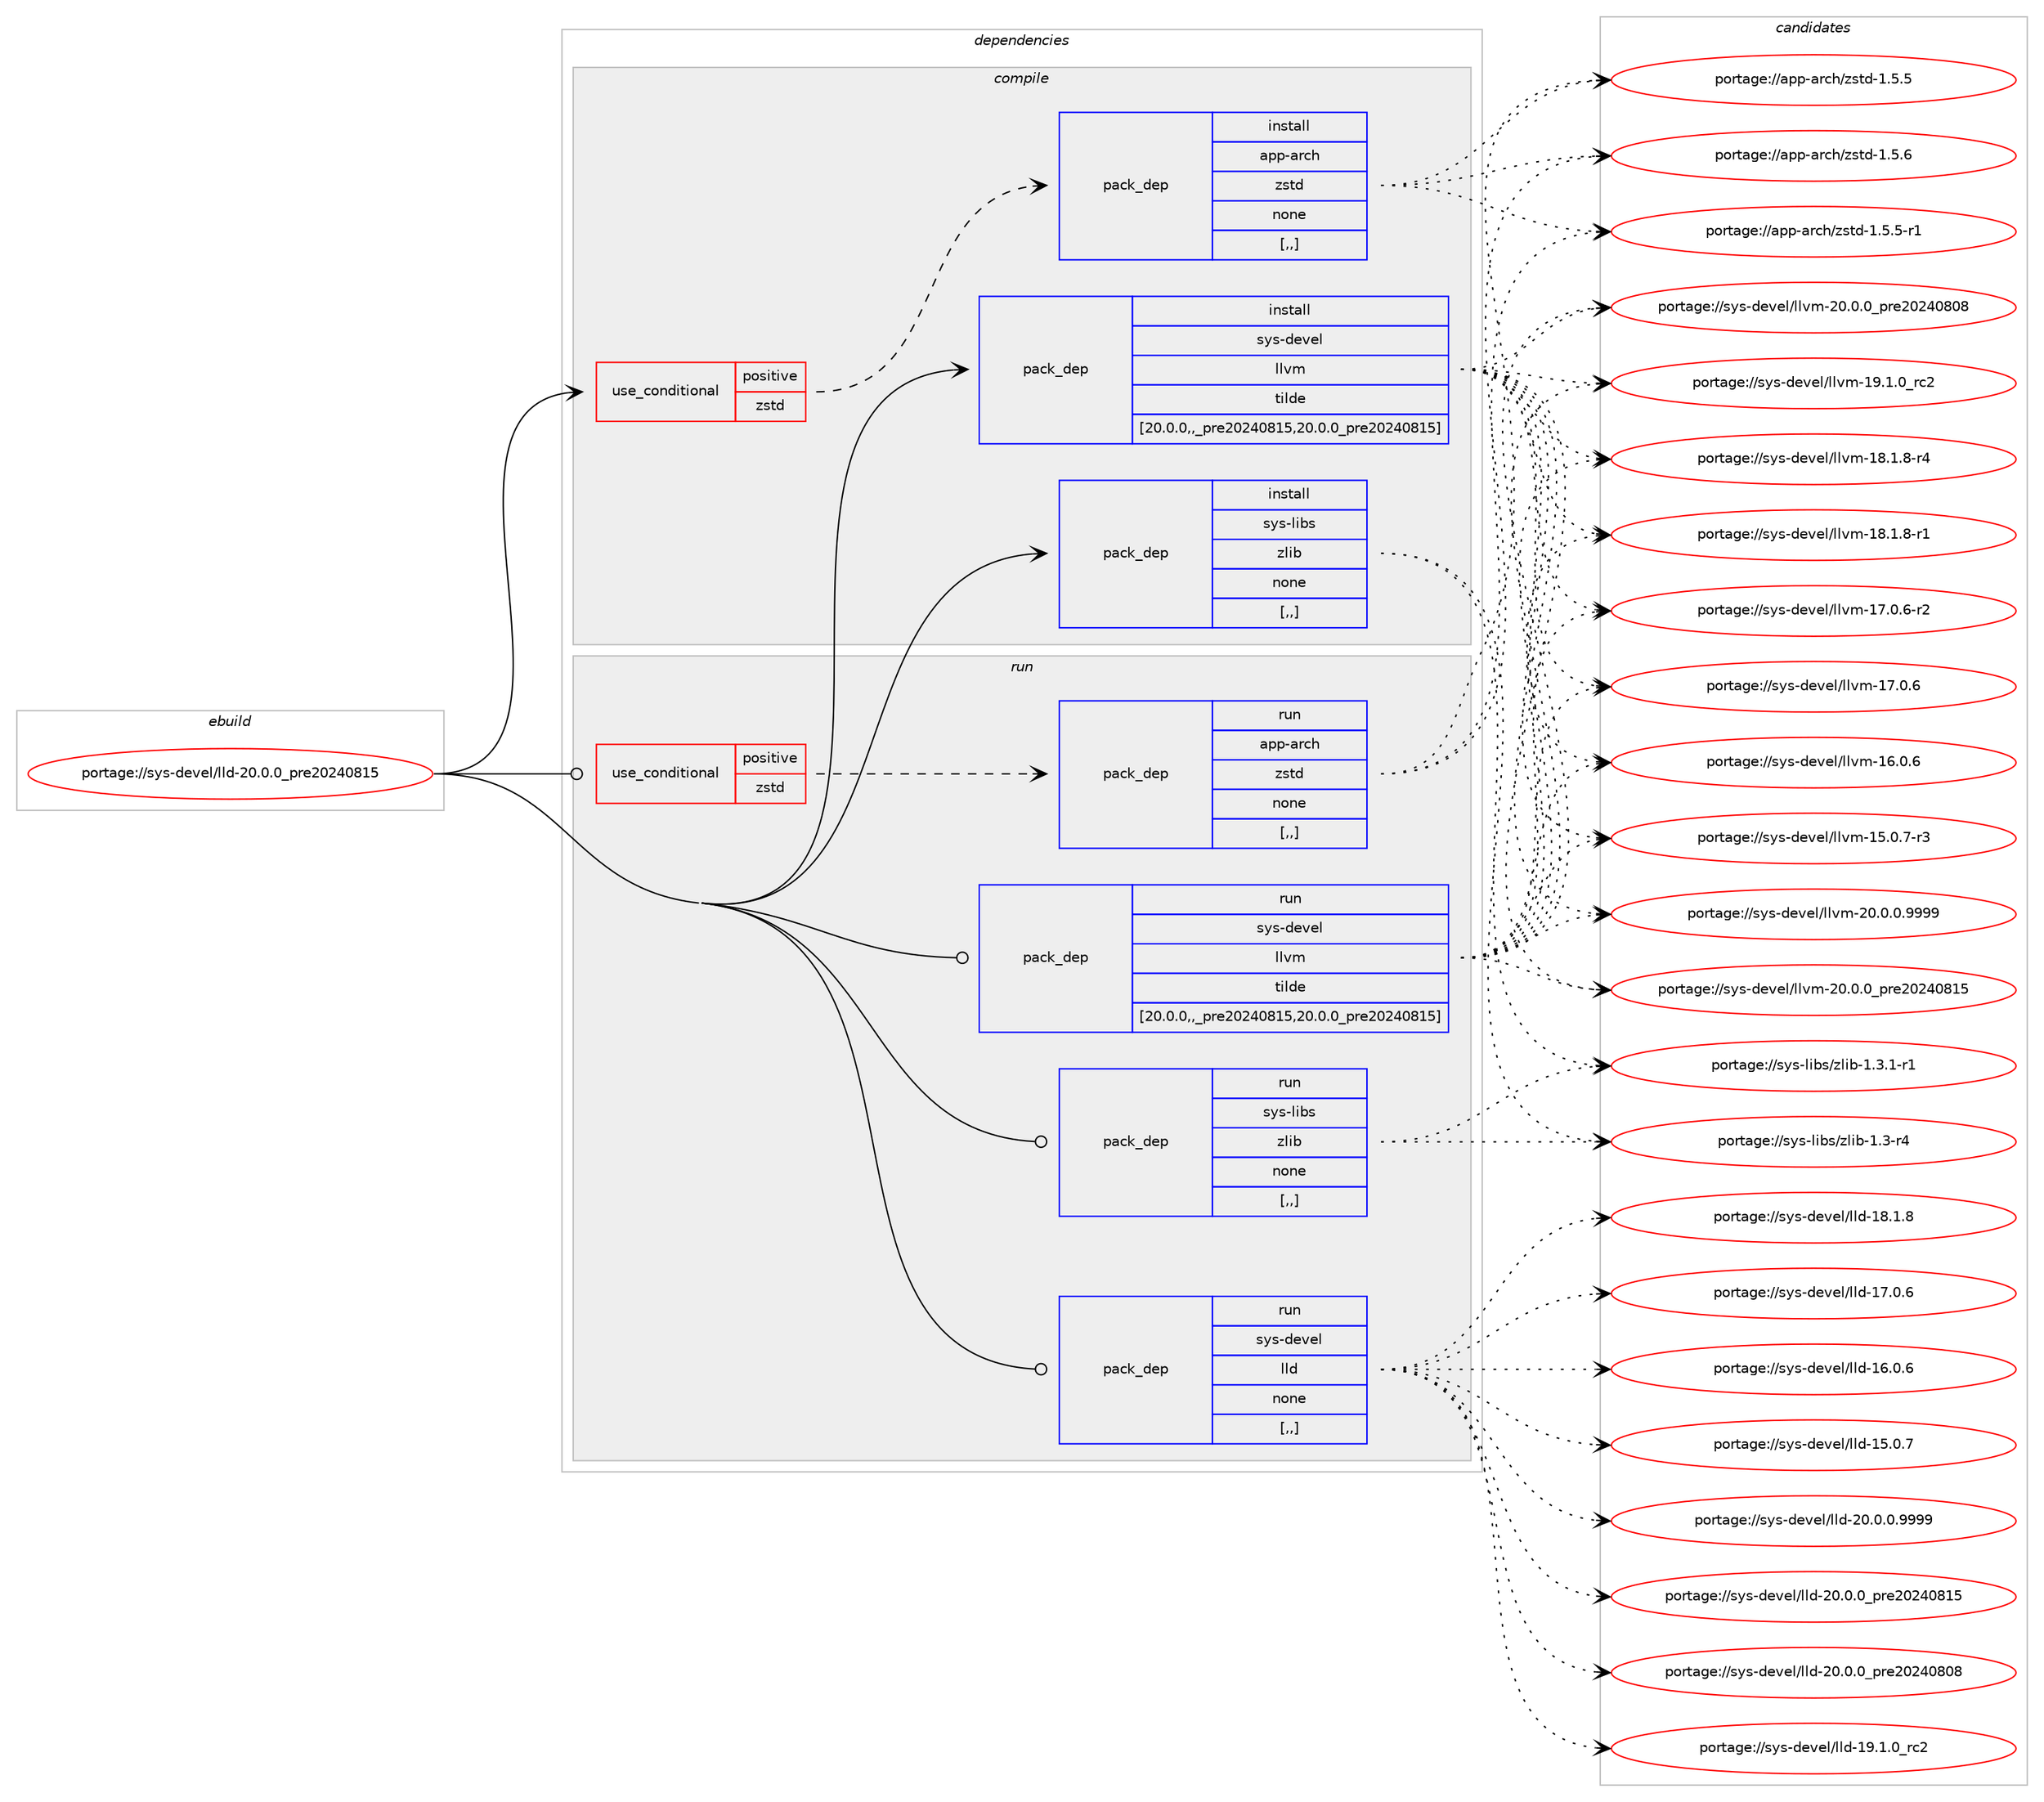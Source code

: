 digraph prolog {

# *************
# Graph options
# *************

newrank=true;
concentrate=true;
compound=true;
graph [rankdir=LR,fontname=Helvetica,fontsize=10,ranksep=1.5];#, ranksep=2.5, nodesep=0.2];
edge  [arrowhead=vee];
node  [fontname=Helvetica,fontsize=10];

# **********
# The ebuild
# **********

subgraph cluster_leftcol {
color=gray;
label=<<i>ebuild</i>>;
id [label="portage://sys-devel/lld-20.0.0_pre20240815", color=red, width=4, href="../sys-devel/lld-20.0.0_pre20240815.svg"];
}

# ****************
# The dependencies
# ****************

subgraph cluster_midcol {
color=gray;
label=<<i>dependencies</i>>;
subgraph cluster_compile {
fillcolor="#eeeeee";
style=filled;
label=<<i>compile</i>>;
subgraph cond512 {
dependency2096 [label=<<TABLE BORDER="0" CELLBORDER="1" CELLSPACING="0" CELLPADDING="4"><TR><TD ROWSPAN="3" CELLPADDING="10">use_conditional</TD></TR><TR><TD>positive</TD></TR><TR><TD>zstd</TD></TR></TABLE>>, shape=none, color=red];
subgraph pack1564 {
dependency2097 [label=<<TABLE BORDER="0" CELLBORDER="1" CELLSPACING="0" CELLPADDING="4" WIDTH="220"><TR><TD ROWSPAN="6" CELLPADDING="30">pack_dep</TD></TR><TR><TD WIDTH="110">install</TD></TR><TR><TD>app-arch</TD></TR><TR><TD>zstd</TD></TR><TR><TD>none</TD></TR><TR><TD>[,,]</TD></TR></TABLE>>, shape=none, color=blue];
}
dependency2096:e -> dependency2097:w [weight=20,style="dashed",arrowhead="vee"];
}
id:e -> dependency2096:w [weight=20,style="solid",arrowhead="vee"];
subgraph pack1565 {
dependency2098 [label=<<TABLE BORDER="0" CELLBORDER="1" CELLSPACING="0" CELLPADDING="4" WIDTH="220"><TR><TD ROWSPAN="6" CELLPADDING="30">pack_dep</TD></TR><TR><TD WIDTH="110">install</TD></TR><TR><TD>sys-devel</TD></TR><TR><TD>llvm</TD></TR><TR><TD>tilde</TD></TR><TR><TD>[20.0.0,,_pre20240815,20.0.0_pre20240815]</TD></TR></TABLE>>, shape=none, color=blue];
}
id:e -> dependency2098:w [weight=20,style="solid",arrowhead="vee"];
subgraph pack1566 {
dependency2099 [label=<<TABLE BORDER="0" CELLBORDER="1" CELLSPACING="0" CELLPADDING="4" WIDTH="220"><TR><TD ROWSPAN="6" CELLPADDING="30">pack_dep</TD></TR><TR><TD WIDTH="110">install</TD></TR><TR><TD>sys-libs</TD></TR><TR><TD>zlib</TD></TR><TR><TD>none</TD></TR><TR><TD>[,,]</TD></TR></TABLE>>, shape=none, color=blue];
}
id:e -> dependency2099:w [weight=20,style="solid",arrowhead="vee"];
}
subgraph cluster_compileandrun {
fillcolor="#eeeeee";
style=filled;
label=<<i>compile and run</i>>;
}
subgraph cluster_run {
fillcolor="#eeeeee";
style=filled;
label=<<i>run</i>>;
subgraph cond513 {
dependency2100 [label=<<TABLE BORDER="0" CELLBORDER="1" CELLSPACING="0" CELLPADDING="4"><TR><TD ROWSPAN="3" CELLPADDING="10">use_conditional</TD></TR><TR><TD>positive</TD></TR><TR><TD>zstd</TD></TR></TABLE>>, shape=none, color=red];
subgraph pack1567 {
dependency2101 [label=<<TABLE BORDER="0" CELLBORDER="1" CELLSPACING="0" CELLPADDING="4" WIDTH="220"><TR><TD ROWSPAN="6" CELLPADDING="30">pack_dep</TD></TR><TR><TD WIDTH="110">run</TD></TR><TR><TD>app-arch</TD></TR><TR><TD>zstd</TD></TR><TR><TD>none</TD></TR><TR><TD>[,,]</TD></TR></TABLE>>, shape=none, color=blue];
}
dependency2100:e -> dependency2101:w [weight=20,style="dashed",arrowhead="vee"];
}
id:e -> dependency2100:w [weight=20,style="solid",arrowhead="odot"];
subgraph pack1568 {
dependency2102 [label=<<TABLE BORDER="0" CELLBORDER="1" CELLSPACING="0" CELLPADDING="4" WIDTH="220"><TR><TD ROWSPAN="6" CELLPADDING="30">pack_dep</TD></TR><TR><TD WIDTH="110">run</TD></TR><TR><TD>sys-devel</TD></TR><TR><TD>llvm</TD></TR><TR><TD>tilde</TD></TR><TR><TD>[20.0.0,,_pre20240815,20.0.0_pre20240815]</TD></TR></TABLE>>, shape=none, color=blue];
}
id:e -> dependency2102:w [weight=20,style="solid",arrowhead="odot"];
subgraph pack1569 {
dependency2103 [label=<<TABLE BORDER="0" CELLBORDER="1" CELLSPACING="0" CELLPADDING="4" WIDTH="220"><TR><TD ROWSPAN="6" CELLPADDING="30">pack_dep</TD></TR><TR><TD WIDTH="110">run</TD></TR><TR><TD>sys-libs</TD></TR><TR><TD>zlib</TD></TR><TR><TD>none</TD></TR><TR><TD>[,,]</TD></TR></TABLE>>, shape=none, color=blue];
}
id:e -> dependency2103:w [weight=20,style="solid",arrowhead="odot"];
subgraph pack1570 {
dependency2104 [label=<<TABLE BORDER="0" CELLBORDER="1" CELLSPACING="0" CELLPADDING="4" WIDTH="220"><TR><TD ROWSPAN="6" CELLPADDING="30">pack_dep</TD></TR><TR><TD WIDTH="110">run</TD></TR><TR><TD>sys-devel</TD></TR><TR><TD>lld</TD></TR><TR><TD>none</TD></TR><TR><TD>[,,]</TD></TR></TABLE>>, shape=none, color=blue];
}
id:e -> dependency2104:w [weight=20,style="solid",arrowhead="odot"];
}
}

# **************
# The candidates
# **************

subgraph cluster_choices {
rank=same;
color=gray;
label=<<i>candidates</i>>;

subgraph choice1564 {
color=black;
nodesep=1;
choice9711211245971149910447122115116100454946534654 [label="portage://app-arch/zstd-1.5.6", color=red, width=4,href="../app-arch/zstd-1.5.6.svg"];
choice97112112459711499104471221151161004549465346534511449 [label="portage://app-arch/zstd-1.5.5-r1", color=red, width=4,href="../app-arch/zstd-1.5.5-r1.svg"];
choice9711211245971149910447122115116100454946534653 [label="portage://app-arch/zstd-1.5.5", color=red, width=4,href="../app-arch/zstd-1.5.5.svg"];
dependency2097:e -> choice9711211245971149910447122115116100454946534654:w [style=dotted,weight="100"];
dependency2097:e -> choice97112112459711499104471221151161004549465346534511449:w [style=dotted,weight="100"];
dependency2097:e -> choice9711211245971149910447122115116100454946534653:w [style=dotted,weight="100"];
}
subgraph choice1565 {
color=black;
nodesep=1;
choice1151211154510010111810110847108108118109455048464846484657575757 [label="portage://sys-devel/llvm-20.0.0.9999", color=red, width=4,href="../sys-devel/llvm-20.0.0.9999.svg"];
choice115121115451001011181011084710810811810945504846484648951121141015048505248564953 [label="portage://sys-devel/llvm-20.0.0_pre20240815", color=red, width=4,href="../sys-devel/llvm-20.0.0_pre20240815.svg"];
choice115121115451001011181011084710810811810945504846484648951121141015048505248564856 [label="portage://sys-devel/llvm-20.0.0_pre20240808", color=red, width=4,href="../sys-devel/llvm-20.0.0_pre20240808.svg"];
choice115121115451001011181011084710810811810945495746494648951149950 [label="portage://sys-devel/llvm-19.1.0_rc2", color=red, width=4,href="../sys-devel/llvm-19.1.0_rc2.svg"];
choice1151211154510010111810110847108108118109454956464946564511452 [label="portage://sys-devel/llvm-18.1.8-r4", color=red, width=4,href="../sys-devel/llvm-18.1.8-r4.svg"];
choice1151211154510010111810110847108108118109454956464946564511449 [label="portage://sys-devel/llvm-18.1.8-r1", color=red, width=4,href="../sys-devel/llvm-18.1.8-r1.svg"];
choice1151211154510010111810110847108108118109454955464846544511450 [label="portage://sys-devel/llvm-17.0.6-r2", color=red, width=4,href="../sys-devel/llvm-17.0.6-r2.svg"];
choice115121115451001011181011084710810811810945495546484654 [label="portage://sys-devel/llvm-17.0.6", color=red, width=4,href="../sys-devel/llvm-17.0.6.svg"];
choice115121115451001011181011084710810811810945495446484654 [label="portage://sys-devel/llvm-16.0.6", color=red, width=4,href="../sys-devel/llvm-16.0.6.svg"];
choice1151211154510010111810110847108108118109454953464846554511451 [label="portage://sys-devel/llvm-15.0.7-r3", color=red, width=4,href="../sys-devel/llvm-15.0.7-r3.svg"];
dependency2098:e -> choice1151211154510010111810110847108108118109455048464846484657575757:w [style=dotted,weight="100"];
dependency2098:e -> choice115121115451001011181011084710810811810945504846484648951121141015048505248564953:w [style=dotted,weight="100"];
dependency2098:e -> choice115121115451001011181011084710810811810945504846484648951121141015048505248564856:w [style=dotted,weight="100"];
dependency2098:e -> choice115121115451001011181011084710810811810945495746494648951149950:w [style=dotted,weight="100"];
dependency2098:e -> choice1151211154510010111810110847108108118109454956464946564511452:w [style=dotted,weight="100"];
dependency2098:e -> choice1151211154510010111810110847108108118109454956464946564511449:w [style=dotted,weight="100"];
dependency2098:e -> choice1151211154510010111810110847108108118109454955464846544511450:w [style=dotted,weight="100"];
dependency2098:e -> choice115121115451001011181011084710810811810945495546484654:w [style=dotted,weight="100"];
dependency2098:e -> choice115121115451001011181011084710810811810945495446484654:w [style=dotted,weight="100"];
dependency2098:e -> choice1151211154510010111810110847108108118109454953464846554511451:w [style=dotted,weight="100"];
}
subgraph choice1566 {
color=black;
nodesep=1;
choice115121115451081059811547122108105984549465146494511449 [label="portage://sys-libs/zlib-1.3.1-r1", color=red, width=4,href="../sys-libs/zlib-1.3.1-r1.svg"];
choice11512111545108105981154712210810598454946514511452 [label="portage://sys-libs/zlib-1.3-r4", color=red, width=4,href="../sys-libs/zlib-1.3-r4.svg"];
dependency2099:e -> choice115121115451081059811547122108105984549465146494511449:w [style=dotted,weight="100"];
dependency2099:e -> choice11512111545108105981154712210810598454946514511452:w [style=dotted,weight="100"];
}
subgraph choice1567 {
color=black;
nodesep=1;
choice9711211245971149910447122115116100454946534654 [label="portage://app-arch/zstd-1.5.6", color=red, width=4,href="../app-arch/zstd-1.5.6.svg"];
choice97112112459711499104471221151161004549465346534511449 [label="portage://app-arch/zstd-1.5.5-r1", color=red, width=4,href="../app-arch/zstd-1.5.5-r1.svg"];
choice9711211245971149910447122115116100454946534653 [label="portage://app-arch/zstd-1.5.5", color=red, width=4,href="../app-arch/zstd-1.5.5.svg"];
dependency2101:e -> choice9711211245971149910447122115116100454946534654:w [style=dotted,weight="100"];
dependency2101:e -> choice97112112459711499104471221151161004549465346534511449:w [style=dotted,weight="100"];
dependency2101:e -> choice9711211245971149910447122115116100454946534653:w [style=dotted,weight="100"];
}
subgraph choice1568 {
color=black;
nodesep=1;
choice1151211154510010111810110847108108118109455048464846484657575757 [label="portage://sys-devel/llvm-20.0.0.9999", color=red, width=4,href="../sys-devel/llvm-20.0.0.9999.svg"];
choice115121115451001011181011084710810811810945504846484648951121141015048505248564953 [label="portage://sys-devel/llvm-20.0.0_pre20240815", color=red, width=4,href="../sys-devel/llvm-20.0.0_pre20240815.svg"];
choice115121115451001011181011084710810811810945504846484648951121141015048505248564856 [label="portage://sys-devel/llvm-20.0.0_pre20240808", color=red, width=4,href="../sys-devel/llvm-20.0.0_pre20240808.svg"];
choice115121115451001011181011084710810811810945495746494648951149950 [label="portage://sys-devel/llvm-19.1.0_rc2", color=red, width=4,href="../sys-devel/llvm-19.1.0_rc2.svg"];
choice1151211154510010111810110847108108118109454956464946564511452 [label="portage://sys-devel/llvm-18.1.8-r4", color=red, width=4,href="../sys-devel/llvm-18.1.8-r4.svg"];
choice1151211154510010111810110847108108118109454956464946564511449 [label="portage://sys-devel/llvm-18.1.8-r1", color=red, width=4,href="../sys-devel/llvm-18.1.8-r1.svg"];
choice1151211154510010111810110847108108118109454955464846544511450 [label="portage://sys-devel/llvm-17.0.6-r2", color=red, width=4,href="../sys-devel/llvm-17.0.6-r2.svg"];
choice115121115451001011181011084710810811810945495546484654 [label="portage://sys-devel/llvm-17.0.6", color=red, width=4,href="../sys-devel/llvm-17.0.6.svg"];
choice115121115451001011181011084710810811810945495446484654 [label="portage://sys-devel/llvm-16.0.6", color=red, width=4,href="../sys-devel/llvm-16.0.6.svg"];
choice1151211154510010111810110847108108118109454953464846554511451 [label="portage://sys-devel/llvm-15.0.7-r3", color=red, width=4,href="../sys-devel/llvm-15.0.7-r3.svg"];
dependency2102:e -> choice1151211154510010111810110847108108118109455048464846484657575757:w [style=dotted,weight="100"];
dependency2102:e -> choice115121115451001011181011084710810811810945504846484648951121141015048505248564953:w [style=dotted,weight="100"];
dependency2102:e -> choice115121115451001011181011084710810811810945504846484648951121141015048505248564856:w [style=dotted,weight="100"];
dependency2102:e -> choice115121115451001011181011084710810811810945495746494648951149950:w [style=dotted,weight="100"];
dependency2102:e -> choice1151211154510010111810110847108108118109454956464946564511452:w [style=dotted,weight="100"];
dependency2102:e -> choice1151211154510010111810110847108108118109454956464946564511449:w [style=dotted,weight="100"];
dependency2102:e -> choice1151211154510010111810110847108108118109454955464846544511450:w [style=dotted,weight="100"];
dependency2102:e -> choice115121115451001011181011084710810811810945495546484654:w [style=dotted,weight="100"];
dependency2102:e -> choice115121115451001011181011084710810811810945495446484654:w [style=dotted,weight="100"];
dependency2102:e -> choice1151211154510010111810110847108108118109454953464846554511451:w [style=dotted,weight="100"];
}
subgraph choice1569 {
color=black;
nodesep=1;
choice115121115451081059811547122108105984549465146494511449 [label="portage://sys-libs/zlib-1.3.1-r1", color=red, width=4,href="../sys-libs/zlib-1.3.1-r1.svg"];
choice11512111545108105981154712210810598454946514511452 [label="portage://sys-libs/zlib-1.3-r4", color=red, width=4,href="../sys-libs/zlib-1.3-r4.svg"];
dependency2103:e -> choice115121115451081059811547122108105984549465146494511449:w [style=dotted,weight="100"];
dependency2103:e -> choice11512111545108105981154712210810598454946514511452:w [style=dotted,weight="100"];
}
subgraph choice1570 {
color=black;
nodesep=1;
choice1151211154510010111810110847108108100455048464846484657575757 [label="portage://sys-devel/lld-20.0.0.9999", color=red, width=4,href="../sys-devel/lld-20.0.0.9999.svg"];
choice115121115451001011181011084710810810045504846484648951121141015048505248564953 [label="portage://sys-devel/lld-20.0.0_pre20240815", color=red, width=4,href="../sys-devel/lld-20.0.0_pre20240815.svg"];
choice115121115451001011181011084710810810045504846484648951121141015048505248564856 [label="portage://sys-devel/lld-20.0.0_pre20240808", color=red, width=4,href="../sys-devel/lld-20.0.0_pre20240808.svg"];
choice115121115451001011181011084710810810045495746494648951149950 [label="portage://sys-devel/lld-19.1.0_rc2", color=red, width=4,href="../sys-devel/lld-19.1.0_rc2.svg"];
choice115121115451001011181011084710810810045495646494656 [label="portage://sys-devel/lld-18.1.8", color=red, width=4,href="../sys-devel/lld-18.1.8.svg"];
choice115121115451001011181011084710810810045495546484654 [label="portage://sys-devel/lld-17.0.6", color=red, width=4,href="../sys-devel/lld-17.0.6.svg"];
choice115121115451001011181011084710810810045495446484654 [label="portage://sys-devel/lld-16.0.6", color=red, width=4,href="../sys-devel/lld-16.0.6.svg"];
choice115121115451001011181011084710810810045495346484655 [label="portage://sys-devel/lld-15.0.7", color=red, width=4,href="../sys-devel/lld-15.0.7.svg"];
dependency2104:e -> choice1151211154510010111810110847108108100455048464846484657575757:w [style=dotted,weight="100"];
dependency2104:e -> choice115121115451001011181011084710810810045504846484648951121141015048505248564953:w [style=dotted,weight="100"];
dependency2104:e -> choice115121115451001011181011084710810810045504846484648951121141015048505248564856:w [style=dotted,weight="100"];
dependency2104:e -> choice115121115451001011181011084710810810045495746494648951149950:w [style=dotted,weight="100"];
dependency2104:e -> choice115121115451001011181011084710810810045495646494656:w [style=dotted,weight="100"];
dependency2104:e -> choice115121115451001011181011084710810810045495546484654:w [style=dotted,weight="100"];
dependency2104:e -> choice115121115451001011181011084710810810045495446484654:w [style=dotted,weight="100"];
dependency2104:e -> choice115121115451001011181011084710810810045495346484655:w [style=dotted,weight="100"];
}
}

}
